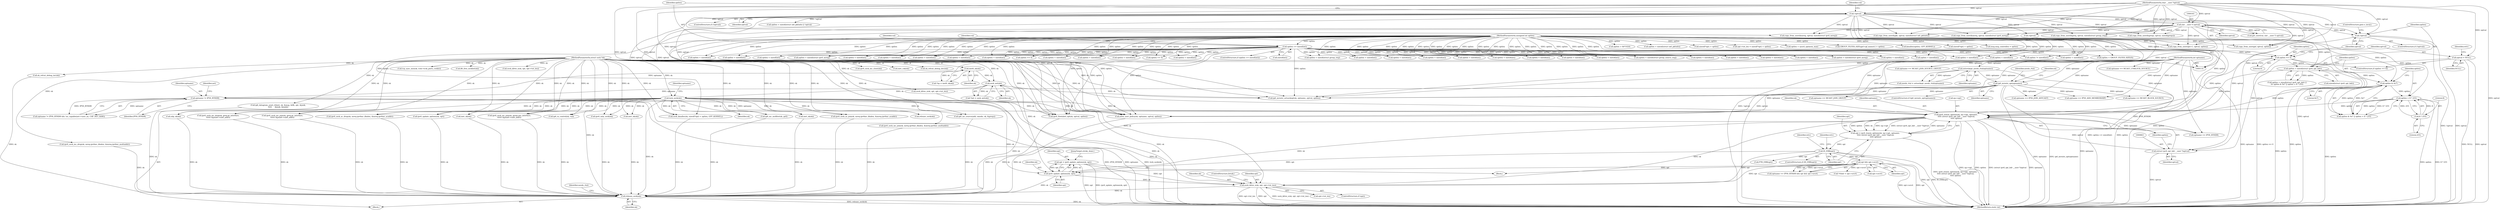 digraph "0_linux_45f6fad84cc305103b28d73482b344d7f5b76f39_11@API" {
"1000921" [label="(Call,opt = ipv6_update_options(sk, opt))"];
"1000923" [label="(Call,ipv6_update_options(sk, opt))"];
"1000187" [label="(Call,lock_sock(sk))"];
"1000129" [label="(Call,sock_net(sk))"];
"1000124" [label="(Call,inet6_sk(sk))"];
"1000115" [label="(MethodParameterIn,struct sock *sk)"];
"1000856" [label="(Call,ipv6_renew_options(sk, np->opt, optname,\n \t\t\t\t\t (struct ipv6_opt_hdr __user *)optval,\n \t\t\t\t\t optlen))"];
"1000844" [label="(Call,optname != IPV6_RTHDR)"];
"1000176" [label="(Call,ip6_mroute_opt(optname))"];
"1000141" [label="(Call,setsockopt_needs_rtnl(optname))"];
"1000117" [label="(MethodParameterIn,int optname)"];
"1000862" [label="(Call,(struct ipv6_opt_hdr __user *)optval)"];
"1000813" [label="(Call,optval = NULL)"];
"1000118" [label="(MethodParameterIn,char __user *optval)"];
"1000818" [label="(Call,!optval)"];
"1000144" [label="(Call,!optval)"];
"1000160" [label="(Call,(int __user *) optval)"];
"1000829" [label="(Call,optlen & 0x7)"];
"1000824" [label="(Call,optlen < sizeof(struct ipv6_opt_hdr))"];
"1000810" [label="(Call,optlen == 0)"];
"1000152" [label="(Call,optlen >= sizeof(int))"];
"1000119" [label="(MethodParameterIn,unsigned int optlen)"];
"1000832" [label="(Call,optlen > 8 * 255)"];
"1000834" [label="(Call,8 * 255)"];
"1000884" [label="(Call,opt && opt->srcrt)"];
"1000867" [label="(Call,IS_ERR(opt))"];
"1000854" [label="(Call,opt = ipv6_renew_options(sk, np->opt, optname,\n \t\t\t\t\t (struct ipv6_opt_hdr __user *)optval,\n \t\t\t\t\t optlen))"];
"1000929" [label="(Call,sock_kfree_s(sk, opt, opt->tot_len))"];
"1002030" [label="(Call,release_sock(sk))"];
"1000813" [label="(Call,optval = NULL)"];
"1000768" [label="(Call,optlen < sizeof(int))"];
"1001049" [label="(Call,sock_kmalloc(sk, sizeof(*opt) + optlen, GFP_KERNEL))"];
"1000179" [label="(Call,ip6_mroute_setsockopt(sk, optname, optval, optlen))"];
"1000818" [label="(Call,!optval)"];
"1001041" [label="(Call,optlen > 64*1024)"];
"1001131" [label="(Call,ipv6_update_options(sk, opt))"];
"1000472" [label="(Call,optlen < sizeof(int))"];
"1000876" [label="(Identifier,retv)"];
"1001179" [label="(Call,optlen < sizeof(int))"];
"1000420" [label="(Call,sk_refcnt_debug_inc(sk))"];
"1000951" [label="(Call,!optval)"];
"1000868" [label="(Identifier,opt)"];
"1000552" [label="(Call,optlen < sizeof(int))"];
"1000632" [label="(Call,optlen < sizeof(int))"];
"1000862" [label="(Call,(struct ipv6_opt_hdr __user *)optval)"];
"1000124" [label="(Call,inet6_sk(sk))"];
"1000931" [label="(Identifier,opt)"];
"1000828" [label="(Call,optlen & 0x7 || optlen > 8 * 255)"];
"1001357" [label="(Call,optlen < sizeof(struct ipv6_mreq))"];
"1000947" [label="(Call,optlen < sizeof(struct in6_pktinfo))"];
"1000147" [label="(Identifier,val)"];
"1000872" [label="(Call,PTR_ERR(opt))"];
"1001609" [label="(Call,optname == MCAST_JOIN_SOURCE_GROUP)"];
"1001768" [label="(Call,optlen < sizeof(int))"];
"1000819" [label="(Identifier,optval)"];
"1000185" [label="(Identifier,needs_rtnl)"];
"1000194" [label="(Call,optlen < sizeof(int))"];
"1000926" [label="(JumpTarget,sticky_done:)"];
"1000118" [label="(MethodParameterIn,char __user *optval)"];
"1000512" [label="(Call,optlen < sizeof(int))"];
"1001702" [label="(Call,copy_from_user(gsf, optval, optlen))"];
"1000139" [label="(Call,needs_rtnl = setsockopt_needs_rtnl(optname))"];
"1000190" [label="(Identifier,optname)"];
"1000129" [label="(Call,sock_net(sk))"];
"1000162" [label="(Identifier,optval)"];
"1000532" [label="(Call,optlen < sizeof(int))"];
"1000706" [label="(Call,optlen < sizeof(int))"];
"1000492" [label="(Call,optlen < sizeof(int))"];
"1000452" [label="(Call,optlen < sizeof(int))"];
"1000891" [label="(Call,*rthdr = opt->srcrt)"];
"1000930" [label="(Identifier,sk)"];
"1002046" [label="(MethodReturn,static int)"];
"1000866" [label="(ControlStructure,if (IS_ERR(opt)))"];
"1001668" [label="(Call,optlen < GROUP_FILTER_SIZE(0))"];
"1001585" [label="(Call,optname == MCAST_BLOCK_SOURCE)"];
"1000817" [label="(ControlStructure,if (!optval))"];
"1000932" [label="(Call,opt->tot_len)"];
"1001762" [label="(Call,ip6_ra_control(sk, val))"];
"1000160" [label="(Call,(int __user *) optval)"];
"1000686" [label="(Call,optlen < sizeof(int))"];
"1000809" [label="(ControlStructure,if (optlen == 0))"];
"1000125" [label="(Identifier,sk)"];
"1000886" [label="(Call,opt->srcrt)"];
"1000825" [label="(Identifier,optlen)"];
"1001051" [label="(Call,sizeof(*opt) + optlen)"];
"1000437" [label="(Call,inet_sk(sk))"];
"1000127" [label="(Call,*net = sock_net(sk))"];
"1001137" [label="(Call,sock_kfree_s(sk, opt, opt->tot_len))"];
"1002038" [label="(Call,release_sock(sk))"];
"1000810" [label="(Call,optlen == 0)"];
"1000927" [label="(ControlStructure,if (opt))"];
"1000884" [label="(Call,opt && opt->srcrt)"];
"1001368" [label="(Call,inet_sk(sk))"];
"1000281" [label="(Call,ipv6_sock_mc_close(sk))"];
"1000867" [label="(Call,IS_ERR(opt))"];
"1000295" [label="(Call,inet_csk(sk))"];
"1000814" [label="(Identifier,optval)"];
"1000830" [label="(Identifier,optlen)"];
"1000572" [label="(Call,optlen < sizeof(int))"];
"1001793" [label="(Call,optlen < sizeof(int))"];
"1001816" [label="(Call,optlen < sizeof(int))"];
"1000831" [label="(Literal,0x7)"];
"1002031" [label="(Identifier,sk)"];
"1000925" [label="(Identifier,opt)"];
"1000592" [label="(Call,optlen < sizeof(int))"];
"1001435" [label="(Call,optname == IPV6_JOIN_ANYCAST)"];
"1000861" [label="(Identifier,optname)"];
"1001307" [label="(Call,optlen < sizeof(int))"];
"1000820" [label="(ControlStructure,goto e_inval;)"];
"1000158" [label="(Call,get_user(val, (int __user *) optval))"];
"1000141" [label="(Call,setsockopt_needs_rtnl(optname))"];
"1001108" [label="(Call,ip6_datagram_send_ctl(net, sk, &msg, &fl6, opt, &junk,\n\t\t\t\t\t     &junk, &junk))"];
"1001840" [label="(Call,optlen < sizeof(int))"];
"1000153" [label="(Identifier,optlen)"];
"1002030" [label="(Call,release_sock(sk))"];
"1000122" [label="(Call,*np = inet6_sk(sk))"];
"1000854" [label="(Call,opt = ipv6_renew_options(sk, np->opt, optname,\n \t\t\t\t\t (struct ipv6_opt_hdr __user *)optval,\n \t\t\t\t\t optlen))"];
"1000826" [label="(Call,sizeof(struct ipv6_opt_hdr))"];
"1000154" [label="(Call,sizeof(int))"];
"1001390" [label="(Call,ipv6_sock_mc_join(sk, mreq.ipv6mr_ifindex, &mreq.ipv6mr_multiaddr))"];
"1000130" [label="(Identifier,sk)"];
"1000180" [label="(Identifier,sk)"];
"1000946" [label="(Call,optlen < sizeof(struct in6_pktinfo) || !optval)"];
"1000815" [label="(Identifier,NULL)"];
"1000865" [label="(Identifier,optlen)"];
"1000833" [label="(Identifier,optlen)"];
"1001624" [label="(Call,ipv6_sock_mc_join(sk, greqs.gsr_interface,\n\t\t\t\t\t\t &psin6->sin6_addr))"];
"1000143" [label="(ControlStructure,if (!optval))"];
"1000151" [label="(ControlStructure,if (optlen >= sizeof(int)))"];
"1001895" [label="(Call,optlen < sizeof(int))"];
"1000839" [label="(Identifier,retv)"];
"1000117" [label="(MethodParameterIn,int optname)"];
"1000807" [label="(Block,)"];
"1001452" [label="(Call,ipv6_sock_ac_drop(sk, mreq.ipv6mr_ifindex, &mreq.ipv6mr_acaddr))"];
"1000283" [label="(Call,sk_refcnt_debug_dec(sk))"];
"1000229" [label="(Call,udp_sk(sk))"];
"1001755" [label="(Call,optlen < sizeof(int))"];
"1000846" [label="(Identifier,IPV6_RTHDR)"];
"1000120" [label="(Block,)"];
"1000855" [label="(Identifier,opt)"];
"1000823" [label="(Call,optlen < sizeof(struct ipv6_opt_hdr) ||\n\t\t\t optlen & 0x7 || optlen > 8 * 255)"];
"1000880" [label="(Call,optname == IPV6_RTHDR && opt && opt->srcrt)"];
"1000885" [label="(Identifier,opt)"];
"1000115" [label="(MethodParameterIn,struct sock *sk)"];
"1000142" [label="(Identifier,optname)"];
"1000836" [label="(Literal,255)"];
"1000834" [label="(Call,8 * 255)"];
"1001071" [label="(Call,opt->tot_len = sizeof(*opt) + optlen)"];
"1000432" [label="(Call,optlen < sizeof(int))"];
"1000921" [label="(Call,opt = ipv6_update_options(sk, opt))"];
"1000871" [label="(Identifier,retv)"];
"1001878" [label="(Call,xfrm_user_policy(sk, optname, optval, optlen))"];
"1001544" [label="(Call,optlen < sizeof(struct group_source_req))"];
"1000159" [label="(Identifier,val)"];
"1000152" [label="(Call,optlen >= sizeof(int))"];
"1001032" [label="(Call,optlen == 0)"];
"1000858" [label="(Call,np->opt)"];
"1000922" [label="(Identifier,opt)"];
"1001674" [label="(Call,optlen > sysctl_optmem_max)"];
"1001440" [label="(Call,ipv6_sock_ac_join(sk, mreq.ipv6mr_ifindex, &mreq.ipv6mr_acaddr))"];
"1001550" [label="(Call,copy_from_user(&greqs, optval, sizeof(greqs)))"];
"1000336" [label="(Call,tcp_sync_mss(sk, icsk->icsk_pmtu_cookie))"];
"1000940" [label="(Call,optlen == 0)"];
"1000785" [label="(Call,optlen < sizeof(int))"];
"1001468" [label="(Call,optlen < sizeof(struct group_req))"];
"1001146" [label="(Call,optlen < sizeof(int))"];
"1001377" [label="(Call,copy_from_user(&mreq, optval, sizeof(struct ipv6_mreq)))"];
"1001731" [label="(Call,GROUP_FILTER_SIZE(gsf->gf_numsrc) > optlen)"];
"1000119" [label="(MethodParameterIn,unsigned int optlen)"];
"1000612" [label="(Call,optlen < sizeof(int))"];
"1000924" [label="(Identifier,sk)"];
"1001508" [label="(Call,optname == MCAST_JOIN_GROUP)"];
"1000829" [label="(Call,optlen & 0x7)"];
"1000881" [label="(Call,optname == IPV6_RTHDR)"];
"1001211" [label="(Call,optlen < sizeof(int))"];
"1001238" [label="(Call,optlen != sizeof(int))"];
"1000832" [label="(Call,optlen > 8 * 255)"];
"1001525" [label="(Call,ipv6_sock_mc_drop(sk, greq.gr_interface,\n\t\t\t\t\t\t &psin6->sin6_addr))"];
"1001402" [label="(Call,ipv6_sock_mc_drop(sk, mreq.ipv6mr_ifindex, &mreq.ipv6mr_multiaddr))"];
"1000857" [label="(Identifier,sk)"];
"1000845" [label="(Identifier,optname)"];
"1001657" [label="(Call,ip6_mc_source(add, omode, sk, &greqs))"];
"1000850" [label="(Identifier,net)"];
"1001747" [label="(Call,ip6_mc_msfilter(sk, gsf))"];
"1000955" [label="(Call,copy_from_user(&pkt, optval, sizeof(struct in6_pktinfo)))"];
"1000279" [label="(Call,fl6_free_socklist(sk))"];
"1001987" [label="(Call,optlen < sizeof(int))"];
"1000145" [label="(Identifier,optval)"];
"1001513" [label="(Call,ipv6_sock_mc_join(sk, greq.gr_interface,\n\t\t\t\t\t\t &psin6->sin6_addr))"];
"1001085" [label="(Call,copy_from_user(opt+1, optval, optlen))"];
"1001427" [label="(Call,copy_from_user(&mreq, optval, sizeof(struct ipv6_mreq)))"];
"1001685" [label="(Call,kmalloc(optlen, GFP_KERNEL))"];
"1001597" [label="(Call,optname == MCAST_UNBLOCK_SOURCE)"];
"1000177" [label="(Identifier,optname)"];
"1000144" [label="(Call,!optval)"];
"1000399" [label="(Call,sock_kfree_s(sk, opt, opt->tot_len))"];
"1000188" [label="(Identifier,sk)"];
"1001075" [label="(Call,sizeof(*opt) + optlen)"];
"1000187" [label="(Call,lock_sock(sk))"];
"1000923" [label="(Call,ipv6_update_options(sk, opt))"];
"1000935" [label="(ControlStructure,break;)"];
"1001478" [label="(Call,copy_from_user(&greq, optval, sizeof(struct group_req)))"];
"1000652" [label="(Call,optlen < sizeof(int))"];
"1000929" [label="(Call,sock_kfree_s(sk, opt, opt->tot_len))"];
"1000824" [label="(Call,optlen < sizeof(struct ipv6_opt_hdr))"];
"1000175" [label="(ControlStructure,if (ip6_mroute_opt(optname)))"];
"1001092" [label="(Call,msg.msg_controllen = optlen)"];
"1000176" [label="(Call,ip6_mroute_opt(optname))"];
"1000856" [label="(Call,ipv6_renew_options(sk, np->opt, optname,\n \t\t\t\t\t (struct ipv6_opt_hdr __user *)optval,\n \t\t\t\t\t optlen))"];
"1001385" [label="(Call,optname == IPV6_ADD_MEMBERSHIP)"];
"1000812" [label="(Literal,0)"];
"1000726" [label="(Call,optlen < sizeof(int))"];
"1000811" [label="(Identifier,optlen)"];
"1001417" [label="(Call,optlen < sizeof(struct ipv6_mreq))"];
"1000168" [label="(Identifier,val)"];
"1000864" [label="(Identifier,optval)"];
"1002033" [label="(Identifier,needs_rtnl)"];
"1000844" [label="(Call,optname != IPV6_RTHDR)"];
"1001857" [label="(Call,ipv6_flowlabel_opt(sk, optval, optlen))"];
"1000775" [label="(Call,inet_sk(sk))"];
"1000843" [label="(Call,optname != IPV6_RTHDR && !ns_capable(net->user_ns, CAP_NET_RAW))"];
"1000265" [label="(Call,ipv6_only_sock(sk))"];
"1000835" [label="(Literal,8)"];
"1000921" -> "1000807"  [label="AST: "];
"1000921" -> "1000923"  [label="CFG: "];
"1000922" -> "1000921"  [label="AST: "];
"1000923" -> "1000921"  [label="AST: "];
"1000926" -> "1000921"  [label="CFG: "];
"1000921" -> "1002046"  [label="DDG: ipv6_update_options(sk, opt)"];
"1000921" -> "1002046"  [label="DDG: opt"];
"1000923" -> "1000921"  [label="DDG: sk"];
"1000923" -> "1000921"  [label="DDG: opt"];
"1000921" -> "1000929"  [label="DDG: opt"];
"1000923" -> "1000925"  [label="CFG: "];
"1000924" -> "1000923"  [label="AST: "];
"1000925" -> "1000923"  [label="AST: "];
"1000187" -> "1000923"  [label="DDG: sk"];
"1000856" -> "1000923"  [label="DDG: sk"];
"1000115" -> "1000923"  [label="DDG: sk"];
"1000884" -> "1000923"  [label="DDG: opt"];
"1000867" -> "1000923"  [label="DDG: opt"];
"1000923" -> "1000929"  [label="DDG: sk"];
"1000923" -> "1002030"  [label="DDG: sk"];
"1000187" -> "1000120"  [label="AST: "];
"1000187" -> "1000188"  [label="CFG: "];
"1000188" -> "1000187"  [label="AST: "];
"1000190" -> "1000187"  [label="CFG: "];
"1000187" -> "1002046"  [label="DDG: lock_sock(sk)"];
"1000129" -> "1000187"  [label="DDG: sk"];
"1000115" -> "1000187"  [label="DDG: sk"];
"1000187" -> "1000229"  [label="DDG: sk"];
"1000187" -> "1000265"  [label="DDG: sk"];
"1000187" -> "1000437"  [label="DDG: sk"];
"1000187" -> "1000775"  [label="DDG: sk"];
"1000187" -> "1000856"  [label="DDG: sk"];
"1000187" -> "1000929"  [label="DDG: sk"];
"1000187" -> "1001049"  [label="DDG: sk"];
"1000187" -> "1001131"  [label="DDG: sk"];
"1000187" -> "1001368"  [label="DDG: sk"];
"1000187" -> "1001440"  [label="DDG: sk"];
"1000187" -> "1001452"  [label="DDG: sk"];
"1000187" -> "1001513"  [label="DDG: sk"];
"1000187" -> "1001525"  [label="DDG: sk"];
"1000187" -> "1001624"  [label="DDG: sk"];
"1000187" -> "1001657"  [label="DDG: sk"];
"1000187" -> "1001747"  [label="DDG: sk"];
"1000187" -> "1001762"  [label="DDG: sk"];
"1000187" -> "1001857"  [label="DDG: sk"];
"1000187" -> "1001878"  [label="DDG: sk"];
"1000187" -> "1002030"  [label="DDG: sk"];
"1000187" -> "1002038"  [label="DDG: sk"];
"1000129" -> "1000127"  [label="AST: "];
"1000129" -> "1000130"  [label="CFG: "];
"1000130" -> "1000129"  [label="AST: "];
"1000127" -> "1000129"  [label="CFG: "];
"1000129" -> "1002046"  [label="DDG: sk"];
"1000129" -> "1000127"  [label="DDG: sk"];
"1000124" -> "1000129"  [label="DDG: sk"];
"1000115" -> "1000129"  [label="DDG: sk"];
"1000129" -> "1000179"  [label="DDG: sk"];
"1000124" -> "1000122"  [label="AST: "];
"1000124" -> "1000125"  [label="CFG: "];
"1000125" -> "1000124"  [label="AST: "];
"1000122" -> "1000124"  [label="CFG: "];
"1000124" -> "1000122"  [label="DDG: sk"];
"1000115" -> "1000124"  [label="DDG: sk"];
"1000115" -> "1000114"  [label="AST: "];
"1000115" -> "1002046"  [label="DDG: sk"];
"1000115" -> "1000179"  [label="DDG: sk"];
"1000115" -> "1000229"  [label="DDG: sk"];
"1000115" -> "1000265"  [label="DDG: sk"];
"1000115" -> "1000279"  [label="DDG: sk"];
"1000115" -> "1000281"  [label="DDG: sk"];
"1000115" -> "1000283"  [label="DDG: sk"];
"1000115" -> "1000295"  [label="DDG: sk"];
"1000115" -> "1000336"  [label="DDG: sk"];
"1000115" -> "1000399"  [label="DDG: sk"];
"1000115" -> "1000420"  [label="DDG: sk"];
"1000115" -> "1000437"  [label="DDG: sk"];
"1000115" -> "1000775"  [label="DDG: sk"];
"1000115" -> "1000856"  [label="DDG: sk"];
"1000115" -> "1000929"  [label="DDG: sk"];
"1000115" -> "1001049"  [label="DDG: sk"];
"1000115" -> "1001108"  [label="DDG: sk"];
"1000115" -> "1001131"  [label="DDG: sk"];
"1000115" -> "1001137"  [label="DDG: sk"];
"1000115" -> "1001368"  [label="DDG: sk"];
"1000115" -> "1001390"  [label="DDG: sk"];
"1000115" -> "1001402"  [label="DDG: sk"];
"1000115" -> "1001440"  [label="DDG: sk"];
"1000115" -> "1001452"  [label="DDG: sk"];
"1000115" -> "1001513"  [label="DDG: sk"];
"1000115" -> "1001525"  [label="DDG: sk"];
"1000115" -> "1001624"  [label="DDG: sk"];
"1000115" -> "1001657"  [label="DDG: sk"];
"1000115" -> "1001747"  [label="DDG: sk"];
"1000115" -> "1001762"  [label="DDG: sk"];
"1000115" -> "1001857"  [label="DDG: sk"];
"1000115" -> "1001878"  [label="DDG: sk"];
"1000115" -> "1002030"  [label="DDG: sk"];
"1000115" -> "1002038"  [label="DDG: sk"];
"1000856" -> "1000854"  [label="AST: "];
"1000856" -> "1000865"  [label="CFG: "];
"1000857" -> "1000856"  [label="AST: "];
"1000858" -> "1000856"  [label="AST: "];
"1000861" -> "1000856"  [label="AST: "];
"1000862" -> "1000856"  [label="AST: "];
"1000865" -> "1000856"  [label="AST: "];
"1000854" -> "1000856"  [label="CFG: "];
"1000856" -> "1002046"  [label="DDG: np->opt"];
"1000856" -> "1002046"  [label="DDG: optlen"];
"1000856" -> "1002046"  [label="DDG: (struct ipv6_opt_hdr __user *)optval"];
"1000856" -> "1002046"  [label="DDG: optname"];
"1000856" -> "1000854"  [label="DDG: optlen"];
"1000856" -> "1000854"  [label="DDG: sk"];
"1000856" -> "1000854"  [label="DDG: np->opt"];
"1000856" -> "1000854"  [label="DDG: (struct ipv6_opt_hdr __user *)optval"];
"1000856" -> "1000854"  [label="DDG: optname"];
"1000844" -> "1000856"  [label="DDG: optname"];
"1000117" -> "1000856"  [label="DDG: optname"];
"1000862" -> "1000856"  [label="DDG: optval"];
"1000829" -> "1000856"  [label="DDG: optlen"];
"1000832" -> "1000856"  [label="DDG: optlen"];
"1000810" -> "1000856"  [label="DDG: optlen"];
"1000824" -> "1000856"  [label="DDG: optlen"];
"1000119" -> "1000856"  [label="DDG: optlen"];
"1000856" -> "1000881"  [label="DDG: optname"];
"1000856" -> "1000929"  [label="DDG: sk"];
"1000856" -> "1002030"  [label="DDG: sk"];
"1000844" -> "1000843"  [label="AST: "];
"1000844" -> "1000846"  [label="CFG: "];
"1000845" -> "1000844"  [label="AST: "];
"1000846" -> "1000844"  [label="AST: "];
"1000850" -> "1000844"  [label="CFG: "];
"1000843" -> "1000844"  [label="CFG: "];
"1000844" -> "1002046"  [label="DDG: IPV6_RTHDR"];
"1000844" -> "1002046"  [label="DDG: optname"];
"1000844" -> "1000843"  [label="DDG: optname"];
"1000844" -> "1000843"  [label="DDG: IPV6_RTHDR"];
"1000176" -> "1000844"  [label="DDG: optname"];
"1000117" -> "1000844"  [label="DDG: optname"];
"1000844" -> "1000881"  [label="DDG: IPV6_RTHDR"];
"1000176" -> "1000175"  [label="AST: "];
"1000176" -> "1000177"  [label="CFG: "];
"1000177" -> "1000176"  [label="AST: "];
"1000180" -> "1000176"  [label="CFG: "];
"1000185" -> "1000176"  [label="CFG: "];
"1000176" -> "1002046"  [label="DDG: ip6_mroute_opt(optname)"];
"1000176" -> "1002046"  [label="DDG: optname"];
"1000141" -> "1000176"  [label="DDG: optname"];
"1000117" -> "1000176"  [label="DDG: optname"];
"1000176" -> "1000179"  [label="DDG: optname"];
"1000176" -> "1001385"  [label="DDG: optname"];
"1000176" -> "1001435"  [label="DDG: optname"];
"1000176" -> "1001508"  [label="DDG: optname"];
"1000176" -> "1001585"  [label="DDG: optname"];
"1000176" -> "1001878"  [label="DDG: optname"];
"1000141" -> "1000139"  [label="AST: "];
"1000141" -> "1000142"  [label="CFG: "];
"1000142" -> "1000141"  [label="AST: "];
"1000139" -> "1000141"  [label="CFG: "];
"1000141" -> "1002046"  [label="DDG: optname"];
"1000141" -> "1000139"  [label="DDG: optname"];
"1000117" -> "1000141"  [label="DDG: optname"];
"1000117" -> "1000114"  [label="AST: "];
"1000117" -> "1002046"  [label="DDG: optname"];
"1000117" -> "1000179"  [label="DDG: optname"];
"1000117" -> "1000881"  [label="DDG: optname"];
"1000117" -> "1001385"  [label="DDG: optname"];
"1000117" -> "1001435"  [label="DDG: optname"];
"1000117" -> "1001508"  [label="DDG: optname"];
"1000117" -> "1001585"  [label="DDG: optname"];
"1000117" -> "1001597"  [label="DDG: optname"];
"1000117" -> "1001609"  [label="DDG: optname"];
"1000117" -> "1001878"  [label="DDG: optname"];
"1000862" -> "1000864"  [label="CFG: "];
"1000863" -> "1000862"  [label="AST: "];
"1000864" -> "1000862"  [label="AST: "];
"1000865" -> "1000862"  [label="CFG: "];
"1000862" -> "1002046"  [label="DDG: optval"];
"1000813" -> "1000862"  [label="DDG: optval"];
"1000818" -> "1000862"  [label="DDG: optval"];
"1000118" -> "1000862"  [label="DDG: optval"];
"1000813" -> "1000809"  [label="AST: "];
"1000813" -> "1000815"  [label="CFG: "];
"1000814" -> "1000813"  [label="AST: "];
"1000815" -> "1000813"  [label="AST: "];
"1000839" -> "1000813"  [label="CFG: "];
"1000813" -> "1002046"  [label="DDG: optval"];
"1000813" -> "1002046"  [label="DDG: NULL"];
"1000118" -> "1000813"  [label="DDG: optval"];
"1000118" -> "1000114"  [label="AST: "];
"1000118" -> "1002046"  [label="DDG: optval"];
"1000118" -> "1000144"  [label="DDG: optval"];
"1000118" -> "1000160"  [label="DDG: optval"];
"1000118" -> "1000179"  [label="DDG: optval"];
"1000118" -> "1000818"  [label="DDG: optval"];
"1000118" -> "1000951"  [label="DDG: optval"];
"1000118" -> "1000955"  [label="DDG: optval"];
"1000118" -> "1001085"  [label="DDG: optval"];
"1000118" -> "1001377"  [label="DDG: optval"];
"1000118" -> "1001427"  [label="DDG: optval"];
"1000118" -> "1001478"  [label="DDG: optval"];
"1000118" -> "1001550"  [label="DDG: optval"];
"1000118" -> "1001702"  [label="DDG: optval"];
"1000118" -> "1001857"  [label="DDG: optval"];
"1000118" -> "1001878"  [label="DDG: optval"];
"1000818" -> "1000817"  [label="AST: "];
"1000818" -> "1000819"  [label="CFG: "];
"1000819" -> "1000818"  [label="AST: "];
"1000820" -> "1000818"  [label="CFG: "];
"1000825" -> "1000818"  [label="CFG: "];
"1000818" -> "1002046"  [label="DDG: !optval"];
"1000818" -> "1002046"  [label="DDG: optval"];
"1000144" -> "1000818"  [label="DDG: optval"];
"1000160" -> "1000818"  [label="DDG: optval"];
"1000144" -> "1000143"  [label="AST: "];
"1000144" -> "1000145"  [label="CFG: "];
"1000145" -> "1000144"  [label="AST: "];
"1000147" -> "1000144"  [label="CFG: "];
"1000153" -> "1000144"  [label="CFG: "];
"1000144" -> "1002046"  [label="DDG: !optval"];
"1000144" -> "1002046"  [label="DDG: optval"];
"1000144" -> "1000160"  [label="DDG: optval"];
"1000144" -> "1000179"  [label="DDG: optval"];
"1000144" -> "1000946"  [label="DDG: !optval"];
"1000144" -> "1000951"  [label="DDG: optval"];
"1000144" -> "1000955"  [label="DDG: optval"];
"1000144" -> "1001085"  [label="DDG: optval"];
"1000144" -> "1001377"  [label="DDG: optval"];
"1000144" -> "1001427"  [label="DDG: optval"];
"1000144" -> "1001478"  [label="DDG: optval"];
"1000144" -> "1001550"  [label="DDG: optval"];
"1000144" -> "1001702"  [label="DDG: optval"];
"1000144" -> "1001857"  [label="DDG: optval"];
"1000144" -> "1001878"  [label="DDG: optval"];
"1000160" -> "1000158"  [label="AST: "];
"1000160" -> "1000162"  [label="CFG: "];
"1000161" -> "1000160"  [label="AST: "];
"1000162" -> "1000160"  [label="AST: "];
"1000158" -> "1000160"  [label="CFG: "];
"1000160" -> "1002046"  [label="DDG: optval"];
"1000160" -> "1000158"  [label="DDG: optval"];
"1000160" -> "1000179"  [label="DDG: optval"];
"1000160" -> "1000951"  [label="DDG: optval"];
"1000160" -> "1000955"  [label="DDG: optval"];
"1000160" -> "1001085"  [label="DDG: optval"];
"1000160" -> "1001377"  [label="DDG: optval"];
"1000160" -> "1001427"  [label="DDG: optval"];
"1000160" -> "1001478"  [label="DDG: optval"];
"1000160" -> "1001550"  [label="DDG: optval"];
"1000160" -> "1001702"  [label="DDG: optval"];
"1000160" -> "1001857"  [label="DDG: optval"];
"1000160" -> "1001878"  [label="DDG: optval"];
"1000829" -> "1000828"  [label="AST: "];
"1000829" -> "1000831"  [label="CFG: "];
"1000830" -> "1000829"  [label="AST: "];
"1000831" -> "1000829"  [label="AST: "];
"1000833" -> "1000829"  [label="CFG: "];
"1000828" -> "1000829"  [label="CFG: "];
"1000829" -> "1002046"  [label="DDG: optlen"];
"1000829" -> "1000828"  [label="DDG: optlen"];
"1000829" -> "1000828"  [label="DDG: 0x7"];
"1000824" -> "1000829"  [label="DDG: optlen"];
"1000119" -> "1000829"  [label="DDG: optlen"];
"1000829" -> "1000832"  [label="DDG: optlen"];
"1000824" -> "1000823"  [label="AST: "];
"1000824" -> "1000826"  [label="CFG: "];
"1000825" -> "1000824"  [label="AST: "];
"1000826" -> "1000824"  [label="AST: "];
"1000830" -> "1000824"  [label="CFG: "];
"1000823" -> "1000824"  [label="CFG: "];
"1000824" -> "1002046"  [label="DDG: optlen"];
"1000824" -> "1000823"  [label="DDG: optlen"];
"1000810" -> "1000824"  [label="DDG: optlen"];
"1000119" -> "1000824"  [label="DDG: optlen"];
"1000810" -> "1000809"  [label="AST: "];
"1000810" -> "1000812"  [label="CFG: "];
"1000811" -> "1000810"  [label="AST: "];
"1000812" -> "1000810"  [label="AST: "];
"1000814" -> "1000810"  [label="CFG: "];
"1000819" -> "1000810"  [label="CFG: "];
"1000810" -> "1002046"  [label="DDG: optlen == 0"];
"1000810" -> "1002046"  [label="DDG: optlen"];
"1000152" -> "1000810"  [label="DDG: optlen"];
"1000119" -> "1000810"  [label="DDG: optlen"];
"1000152" -> "1000151"  [label="AST: "];
"1000152" -> "1000154"  [label="CFG: "];
"1000153" -> "1000152"  [label="AST: "];
"1000154" -> "1000152"  [label="AST: "];
"1000159" -> "1000152"  [label="CFG: "];
"1000168" -> "1000152"  [label="CFG: "];
"1000152" -> "1002046"  [label="DDG: optlen >= sizeof(int)"];
"1000152" -> "1002046"  [label="DDG: optlen"];
"1000119" -> "1000152"  [label="DDG: optlen"];
"1000152" -> "1000179"  [label="DDG: optlen"];
"1000152" -> "1000194"  [label="DDG: optlen"];
"1000152" -> "1000432"  [label="DDG: optlen"];
"1000152" -> "1000452"  [label="DDG: optlen"];
"1000152" -> "1000472"  [label="DDG: optlen"];
"1000152" -> "1000492"  [label="DDG: optlen"];
"1000152" -> "1000512"  [label="DDG: optlen"];
"1000152" -> "1000532"  [label="DDG: optlen"];
"1000152" -> "1000552"  [label="DDG: optlen"];
"1000152" -> "1000572"  [label="DDG: optlen"];
"1000152" -> "1000592"  [label="DDG: optlen"];
"1000152" -> "1000612"  [label="DDG: optlen"];
"1000152" -> "1000632"  [label="DDG: optlen"];
"1000152" -> "1000652"  [label="DDG: optlen"];
"1000152" -> "1000686"  [label="DDG: optlen"];
"1000152" -> "1000706"  [label="DDG: optlen"];
"1000152" -> "1000726"  [label="DDG: optlen"];
"1000152" -> "1000768"  [label="DDG: optlen"];
"1000152" -> "1000785"  [label="DDG: optlen"];
"1000152" -> "1000940"  [label="DDG: optlen"];
"1000152" -> "1001032"  [label="DDG: optlen"];
"1000152" -> "1001146"  [label="DDG: optlen"];
"1000152" -> "1001179"  [label="DDG: optlen"];
"1000152" -> "1001211"  [label="DDG: optlen"];
"1000152" -> "1001238"  [label="DDG: optlen"];
"1000152" -> "1001307"  [label="DDG: optlen"];
"1000152" -> "1001357"  [label="DDG: optlen"];
"1000152" -> "1001417"  [label="DDG: optlen"];
"1000152" -> "1001468"  [label="DDG: optlen"];
"1000152" -> "1001544"  [label="DDG: optlen"];
"1000152" -> "1001668"  [label="DDG: optlen"];
"1000152" -> "1001755"  [label="DDG: optlen"];
"1000152" -> "1001768"  [label="DDG: optlen"];
"1000152" -> "1001793"  [label="DDG: optlen"];
"1000152" -> "1001816"  [label="DDG: optlen"];
"1000152" -> "1001840"  [label="DDG: optlen"];
"1000152" -> "1001857"  [label="DDG: optlen"];
"1000152" -> "1001878"  [label="DDG: optlen"];
"1000152" -> "1001895"  [label="DDG: optlen"];
"1000152" -> "1001987"  [label="DDG: optlen"];
"1000119" -> "1000114"  [label="AST: "];
"1000119" -> "1002046"  [label="DDG: optlen"];
"1000119" -> "1000179"  [label="DDG: optlen"];
"1000119" -> "1000194"  [label="DDG: optlen"];
"1000119" -> "1000432"  [label="DDG: optlen"];
"1000119" -> "1000452"  [label="DDG: optlen"];
"1000119" -> "1000472"  [label="DDG: optlen"];
"1000119" -> "1000492"  [label="DDG: optlen"];
"1000119" -> "1000512"  [label="DDG: optlen"];
"1000119" -> "1000532"  [label="DDG: optlen"];
"1000119" -> "1000552"  [label="DDG: optlen"];
"1000119" -> "1000572"  [label="DDG: optlen"];
"1000119" -> "1000592"  [label="DDG: optlen"];
"1000119" -> "1000612"  [label="DDG: optlen"];
"1000119" -> "1000632"  [label="DDG: optlen"];
"1000119" -> "1000652"  [label="DDG: optlen"];
"1000119" -> "1000686"  [label="DDG: optlen"];
"1000119" -> "1000706"  [label="DDG: optlen"];
"1000119" -> "1000726"  [label="DDG: optlen"];
"1000119" -> "1000768"  [label="DDG: optlen"];
"1000119" -> "1000785"  [label="DDG: optlen"];
"1000119" -> "1000832"  [label="DDG: optlen"];
"1000119" -> "1000940"  [label="DDG: optlen"];
"1000119" -> "1000947"  [label="DDG: optlen"];
"1000119" -> "1001032"  [label="DDG: optlen"];
"1000119" -> "1001041"  [label="DDG: optlen"];
"1000119" -> "1001049"  [label="DDG: optlen"];
"1000119" -> "1001051"  [label="DDG: optlen"];
"1000119" -> "1001071"  [label="DDG: optlen"];
"1000119" -> "1001075"  [label="DDG: optlen"];
"1000119" -> "1001085"  [label="DDG: optlen"];
"1000119" -> "1001092"  [label="DDG: optlen"];
"1000119" -> "1001146"  [label="DDG: optlen"];
"1000119" -> "1001179"  [label="DDG: optlen"];
"1000119" -> "1001211"  [label="DDG: optlen"];
"1000119" -> "1001238"  [label="DDG: optlen"];
"1000119" -> "1001307"  [label="DDG: optlen"];
"1000119" -> "1001357"  [label="DDG: optlen"];
"1000119" -> "1001417"  [label="DDG: optlen"];
"1000119" -> "1001468"  [label="DDG: optlen"];
"1000119" -> "1001544"  [label="DDG: optlen"];
"1000119" -> "1001668"  [label="DDG: optlen"];
"1000119" -> "1001674"  [label="DDG: optlen"];
"1000119" -> "1001685"  [label="DDG: optlen"];
"1000119" -> "1001702"  [label="DDG: optlen"];
"1000119" -> "1001731"  [label="DDG: optlen"];
"1000119" -> "1001755"  [label="DDG: optlen"];
"1000119" -> "1001768"  [label="DDG: optlen"];
"1000119" -> "1001793"  [label="DDG: optlen"];
"1000119" -> "1001816"  [label="DDG: optlen"];
"1000119" -> "1001840"  [label="DDG: optlen"];
"1000119" -> "1001857"  [label="DDG: optlen"];
"1000119" -> "1001878"  [label="DDG: optlen"];
"1000119" -> "1001895"  [label="DDG: optlen"];
"1000119" -> "1001987"  [label="DDG: optlen"];
"1000832" -> "1000828"  [label="AST: "];
"1000832" -> "1000834"  [label="CFG: "];
"1000833" -> "1000832"  [label="AST: "];
"1000834" -> "1000832"  [label="AST: "];
"1000828" -> "1000832"  [label="CFG: "];
"1000832" -> "1002046"  [label="DDG: 8 * 255"];
"1000832" -> "1002046"  [label="DDG: optlen"];
"1000832" -> "1000828"  [label="DDG: optlen"];
"1000832" -> "1000828"  [label="DDG: 8 * 255"];
"1000834" -> "1000832"  [label="DDG: 8"];
"1000834" -> "1000832"  [label="DDG: 255"];
"1000834" -> "1000836"  [label="CFG: "];
"1000835" -> "1000834"  [label="AST: "];
"1000836" -> "1000834"  [label="AST: "];
"1000884" -> "1000880"  [label="AST: "];
"1000884" -> "1000885"  [label="CFG: "];
"1000884" -> "1000886"  [label="CFG: "];
"1000885" -> "1000884"  [label="AST: "];
"1000886" -> "1000884"  [label="AST: "];
"1000880" -> "1000884"  [label="CFG: "];
"1000884" -> "1002046"  [label="DDG: opt"];
"1000884" -> "1002046"  [label="DDG: opt->srcrt"];
"1000884" -> "1000880"  [label="DDG: opt"];
"1000884" -> "1000880"  [label="DDG: opt->srcrt"];
"1000867" -> "1000884"  [label="DDG: opt"];
"1000884" -> "1000891"  [label="DDG: opt->srcrt"];
"1000884" -> "1000929"  [label="DDG: opt"];
"1000867" -> "1000866"  [label="AST: "];
"1000867" -> "1000868"  [label="CFG: "];
"1000868" -> "1000867"  [label="AST: "];
"1000871" -> "1000867"  [label="CFG: "];
"1000876" -> "1000867"  [label="CFG: "];
"1000867" -> "1002046"  [label="DDG: IS_ERR(opt)"];
"1000867" -> "1002046"  [label="DDG: opt"];
"1000854" -> "1000867"  [label="DDG: opt"];
"1000867" -> "1000872"  [label="DDG: opt"];
"1000867" -> "1000929"  [label="DDG: opt"];
"1000854" -> "1000807"  [label="AST: "];
"1000855" -> "1000854"  [label="AST: "];
"1000868" -> "1000854"  [label="CFG: "];
"1000854" -> "1002046"  [label="DDG: ipv6_renew_options(sk, np->opt, optname,\n \t\t\t\t\t (struct ipv6_opt_hdr __user *)optval,\n \t\t\t\t\t optlen)"];
"1000929" -> "1000927"  [label="AST: "];
"1000929" -> "1000932"  [label="CFG: "];
"1000930" -> "1000929"  [label="AST: "];
"1000931" -> "1000929"  [label="AST: "];
"1000932" -> "1000929"  [label="AST: "];
"1000935" -> "1000929"  [label="CFG: "];
"1000929" -> "1002046"  [label="DDG: sock_kfree_s(sk, opt, opt->tot_len)"];
"1000929" -> "1002046"  [label="DDG: opt->tot_len"];
"1000929" -> "1002046"  [label="DDG: opt"];
"1000929" -> "1002030"  [label="DDG: sk"];
"1002030" -> "1000120"  [label="AST: "];
"1002030" -> "1002031"  [label="CFG: "];
"1002031" -> "1002030"  [label="AST: "];
"1002033" -> "1002030"  [label="CFG: "];
"1002030" -> "1002046"  [label="DDG: release_sock(sk)"];
"1002030" -> "1002046"  [label="DDG: sk"];
"1001657" -> "1002030"  [label="DDG: sk"];
"1001857" -> "1002030"  [label="DDG: sk"];
"1001747" -> "1002030"  [label="DDG: sk"];
"1001108" -> "1002030"  [label="DDG: sk"];
"1000775" -> "1002030"  [label="DDG: sk"];
"1001049" -> "1002030"  [label="DDG: sk"];
"1000437" -> "1002030"  [label="DDG: sk"];
"1000265" -> "1002030"  [label="DDG: sk"];
"1001402" -> "1002030"  [label="DDG: sk"];
"1001131" -> "1002030"  [label="DDG: sk"];
"1001390" -> "1002030"  [label="DDG: sk"];
"1001762" -> "1002030"  [label="DDG: sk"];
"1001525" -> "1002030"  [label="DDG: sk"];
"1001513" -> "1002030"  [label="DDG: sk"];
"1001137" -> "1002030"  [label="DDG: sk"];
"1001452" -> "1002030"  [label="DDG: sk"];
"1001878" -> "1002030"  [label="DDG: sk"];
"1000229" -> "1002030"  [label="DDG: sk"];
"1000420" -> "1002030"  [label="DDG: sk"];
"1001368" -> "1002030"  [label="DDG: sk"];
"1001440" -> "1002030"  [label="DDG: sk"];
"1001624" -> "1002030"  [label="DDG: sk"];
}
